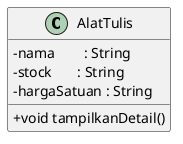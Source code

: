 @startuml = startuml

skinparam ClassAttributeIconSize 0

class AlatTulis {
    - nama        : String
    - stock       : String
    - hargaSatuan : String

    + void tampilkanDetail()
}

@enduml
